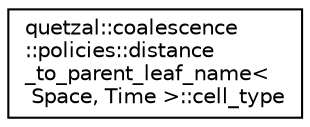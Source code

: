 digraph "Graphical Class Hierarchy"
{
 // LATEX_PDF_SIZE
  edge [fontname="Helvetica",fontsize="10",labelfontname="Helvetica",labelfontsize="10"];
  node [fontname="Helvetica",fontsize="10",shape=record];
  rankdir="LR";
  Node0 [label="quetzal::coalescence\l::policies::distance\l_to_parent_leaf_name\<\l Space, Time \>::cell_type",height=0.2,width=0.4,color="black", fillcolor="white", style="filled",URL="$classquetzal_1_1coalescence_1_1policies_1_1distance__to__parent__leaf__name_1_1cell__type.html",tooltip="Defines what data type the tree should store."];
}

